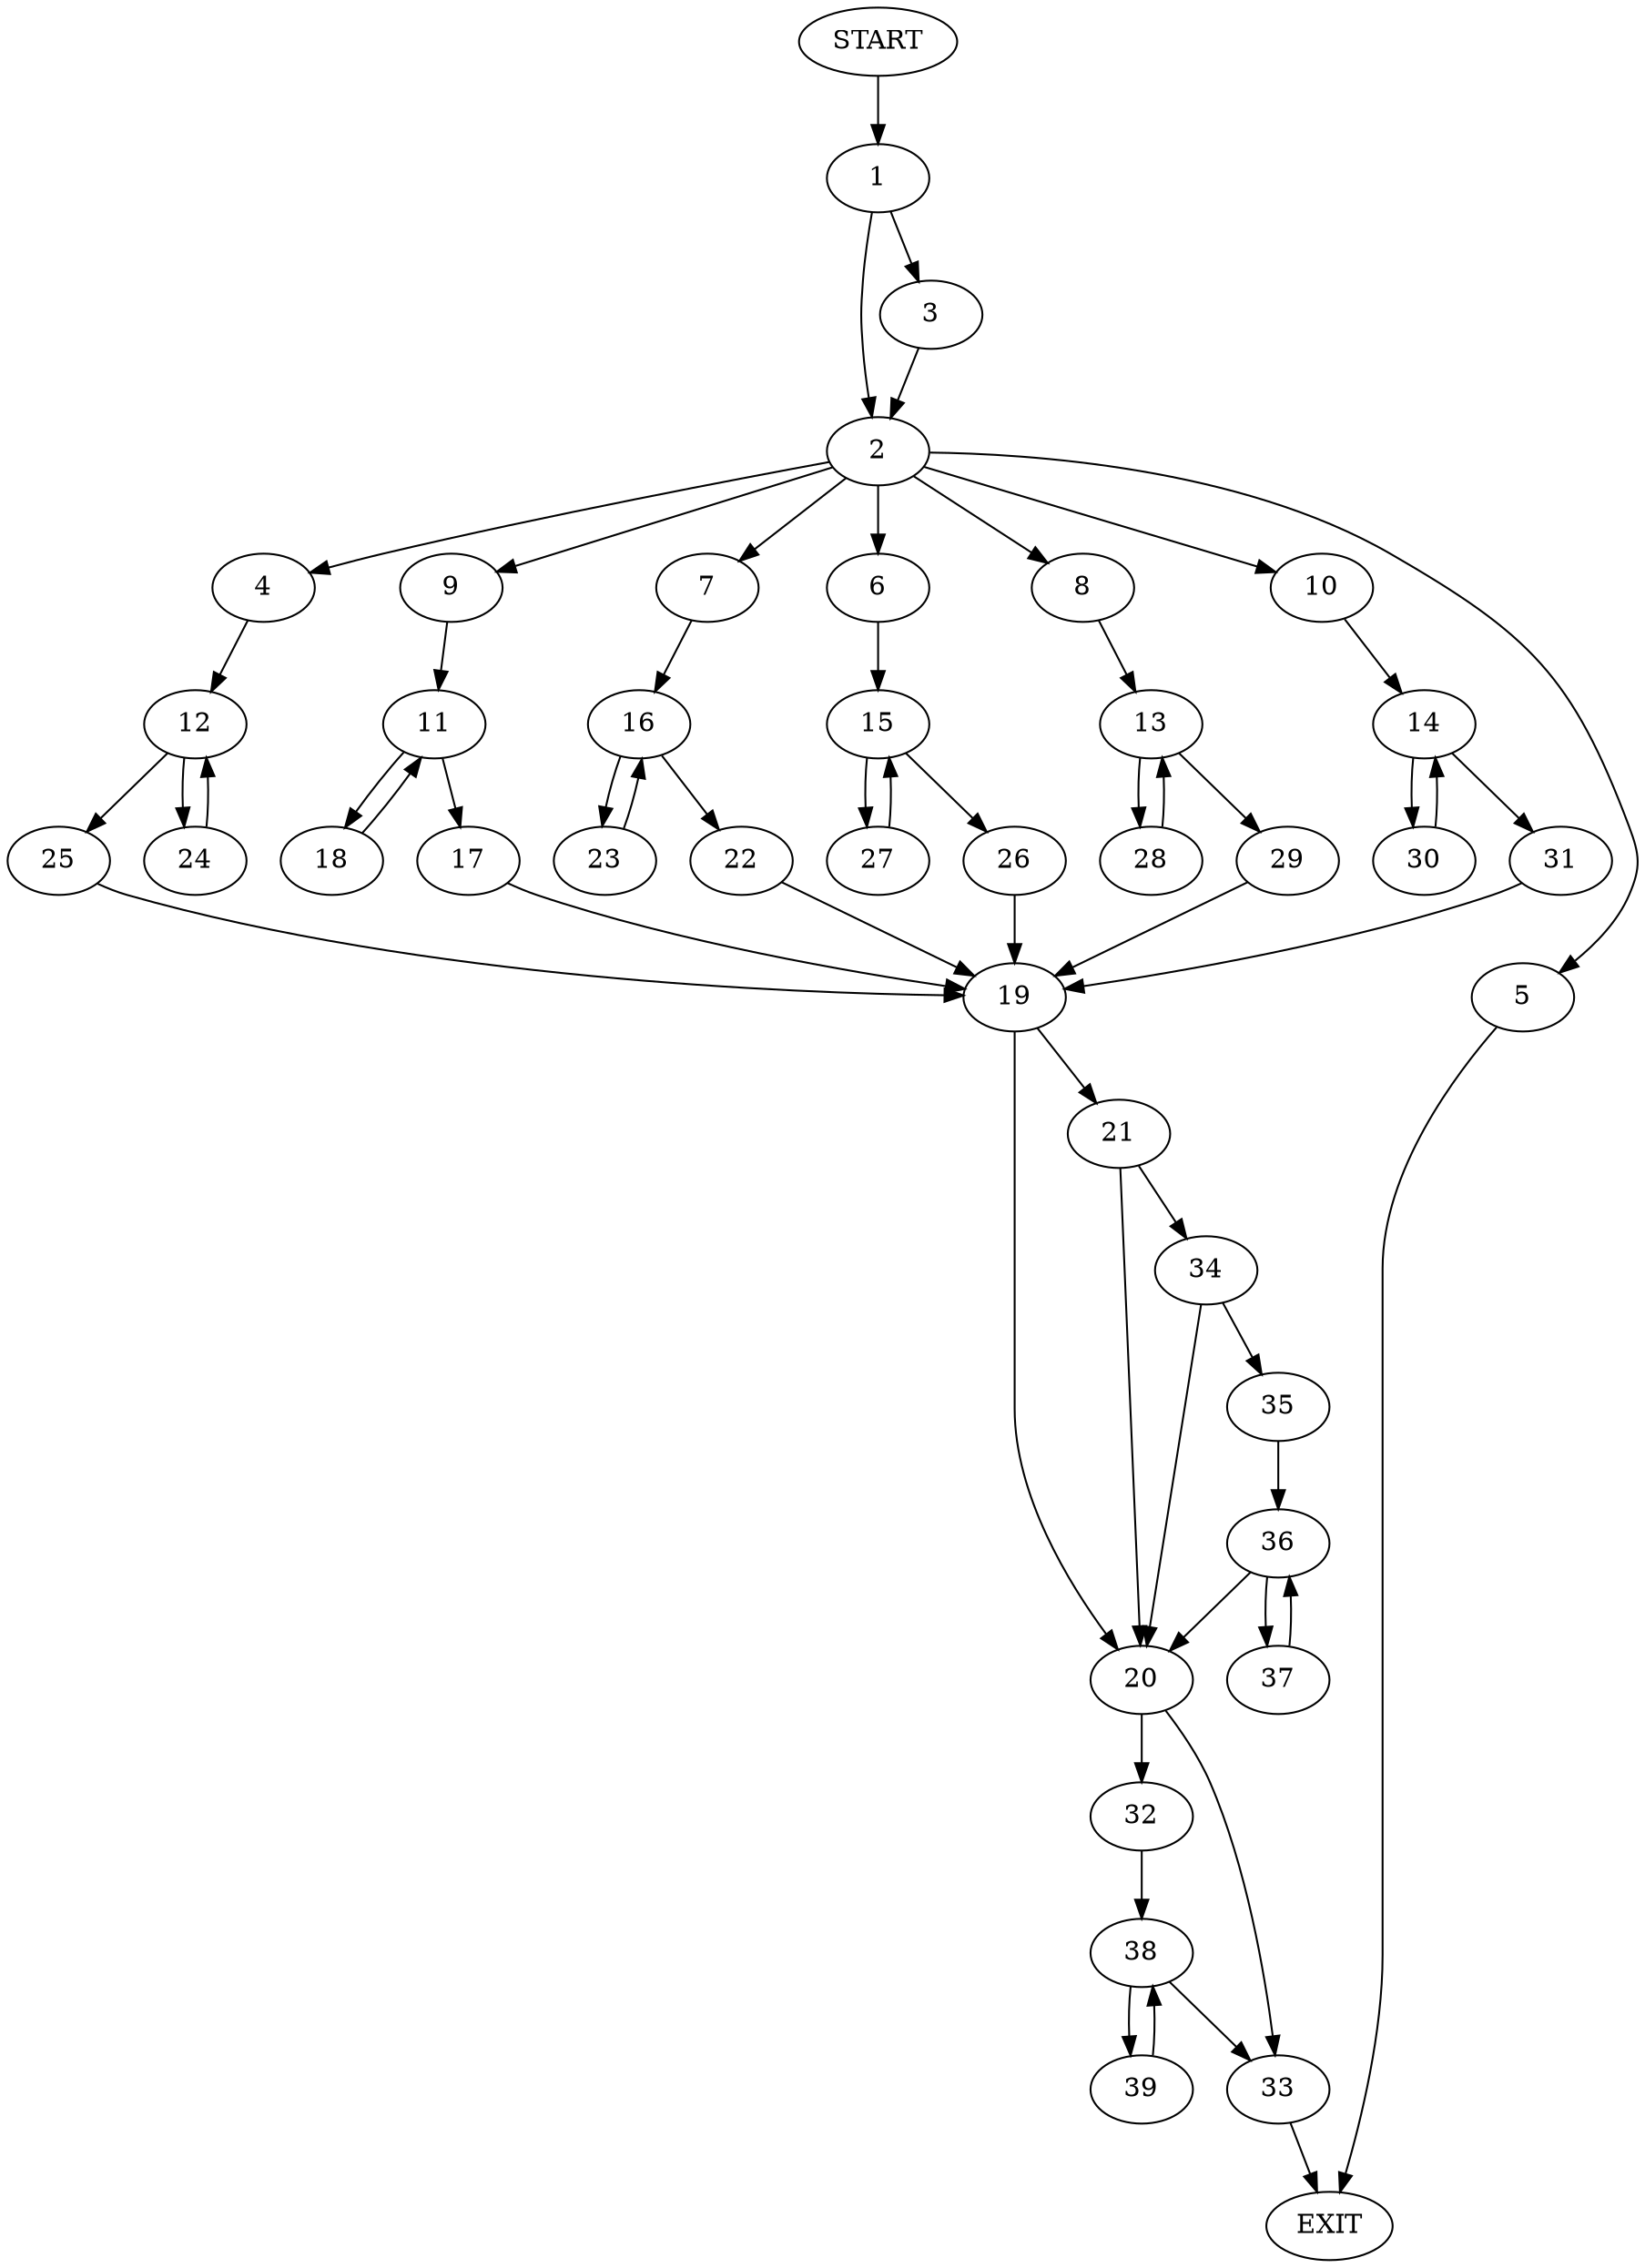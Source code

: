 digraph {
0 [label="START"]
40 [label="EXIT"]
0 -> 1
1 -> 2
1 -> 3
3 -> 2
2 -> 4
2 -> 5
2 -> 6
2 -> 7
2 -> 8
2 -> 9
2 -> 10
9 -> 11
5 -> 40
4 -> 12
8 -> 13
10 -> 14
6 -> 15
7 -> 16
11 -> 17
11 -> 18
18 -> 11
17 -> 19
19 -> 20
19 -> 21
16 -> 22
16 -> 23
23 -> 16
22 -> 19
12 -> 24
12 -> 25
24 -> 12
25 -> 19
15 -> 26
15 -> 27
26 -> 19
27 -> 15
13 -> 28
13 -> 29
28 -> 13
29 -> 19
14 -> 30
14 -> 31
30 -> 14
31 -> 19
20 -> 32
20 -> 33
21 -> 20
21 -> 34
34 -> 20
34 -> 35
35 -> 36
36 -> 20
36 -> 37
37 -> 36
33 -> 40
32 -> 38
38 -> 33
38 -> 39
39 -> 38
}
